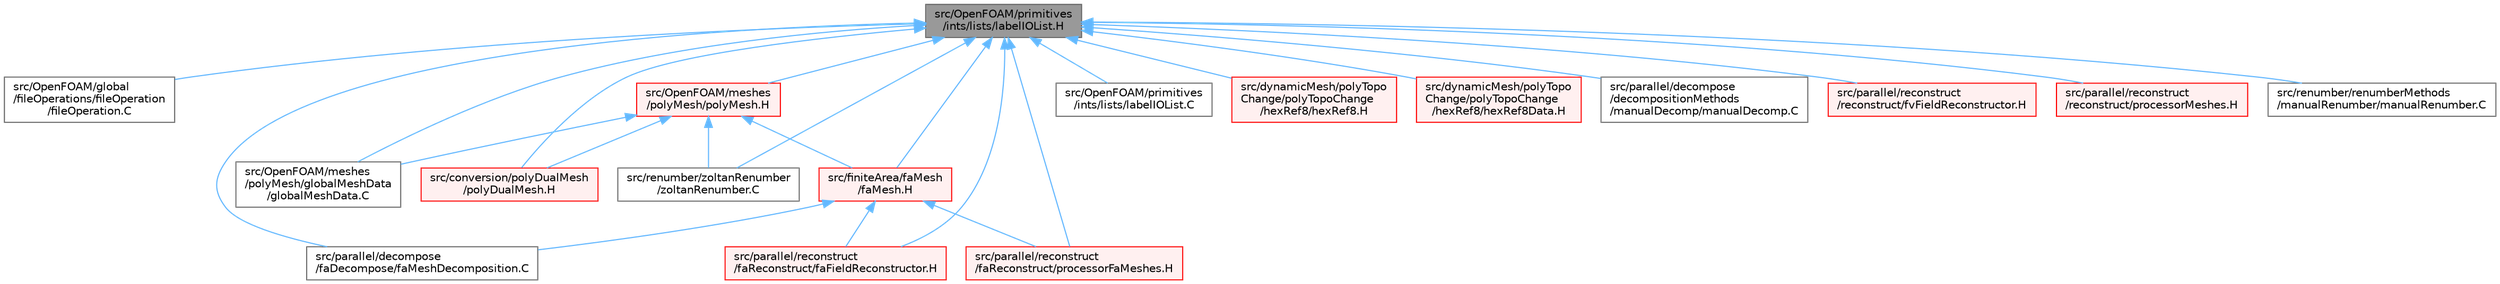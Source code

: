 digraph "src/OpenFOAM/primitives/ints/lists/labelIOList.H"
{
 // LATEX_PDF_SIZE
  bgcolor="transparent";
  edge [fontname=Helvetica,fontsize=10,labelfontname=Helvetica,labelfontsize=10];
  node [fontname=Helvetica,fontsize=10,shape=box,height=0.2,width=0.4];
  Node1 [id="Node000001",label="src/OpenFOAM/primitives\l/ints/lists/labelIOList.H",height=0.2,width=0.4,color="gray40", fillcolor="grey60", style="filled", fontcolor="black",tooltip=" "];
  Node1 -> Node2 [id="edge1_Node000001_Node000002",dir="back",color="steelblue1",style="solid",tooltip=" "];
  Node2 [id="Node000002",label="src/OpenFOAM/global\l/fileOperations/fileOperation\l/fileOperation.C",height=0.2,width=0.4,color="grey40", fillcolor="white", style="filled",URL="$fileOperation_8C.html",tooltip=" "];
  Node1 -> Node3 [id="edge2_Node000001_Node000003",dir="back",color="steelblue1",style="solid",tooltip=" "];
  Node3 [id="Node000003",label="src/OpenFOAM/meshes\l/polyMesh/globalMeshData\l/globalMeshData.C",height=0.2,width=0.4,color="grey40", fillcolor="white", style="filled",URL="$globalMeshData_8C.html",tooltip=" "];
  Node1 -> Node4 [id="edge3_Node000001_Node000004",dir="back",color="steelblue1",style="solid",tooltip=" "];
  Node4 [id="Node000004",label="src/OpenFOAM/meshes\l/polyMesh/polyMesh.H",height=0.2,width=0.4,color="red", fillcolor="#FFF0F0", style="filled",URL="$polyMesh_8H.html",tooltip=" "];
  Node4 -> Node3 [id="edge4_Node000004_Node000003",dir="back",color="steelblue1",style="solid",tooltip=" "];
  Node4 -> Node985 [id="edge5_Node000004_Node000985",dir="back",color="steelblue1",style="solid",tooltip=" "];
  Node985 [id="Node000985",label="src/conversion/polyDualMesh\l/polyDualMesh.H",height=0.2,width=0.4,color="red", fillcolor="#FFF0F0", style="filled",URL="$polyDualMesh_8H.html",tooltip=" "];
  Node4 -> Node1090 [id="edge6_Node000004_Node001090",dir="back",color="steelblue1",style="solid",tooltip=" "];
  Node1090 [id="Node001090",label="src/finiteArea/faMesh\l/faMesh.H",height=0.2,width=0.4,color="red", fillcolor="#FFF0F0", style="filled",URL="$faMesh_8H.html",tooltip=" "];
  Node1090 -> Node1360 [id="edge7_Node001090_Node001360",dir="back",color="steelblue1",style="solid",tooltip=" "];
  Node1360 [id="Node001360",label="src/parallel/decompose\l/faDecompose/faMeshDecomposition.C",height=0.2,width=0.4,color="grey40", fillcolor="white", style="filled",URL="$faMeshDecomposition_8C.html",tooltip=" "];
  Node1090 -> Node1362 [id="edge8_Node001090_Node001362",dir="back",color="steelblue1",style="solid",tooltip=" "];
  Node1362 [id="Node001362",label="src/parallel/reconstruct\l/faReconstruct/faFieldReconstructor.H",height=0.2,width=0.4,color="red", fillcolor="#FFF0F0", style="filled",URL="$faFieldReconstructor_8H.html",tooltip=" "];
  Node1090 -> Node1366 [id="edge9_Node001090_Node001366",dir="back",color="steelblue1",style="solid",tooltip=" "];
  Node1366 [id="Node001366",label="src/parallel/reconstruct\l/faReconstruct/processorFaMeshes.H",height=0.2,width=0.4,color="red", fillcolor="#FFF0F0", style="filled",URL="$processorFaMeshes_8H.html",tooltip=" "];
  Node4 -> Node3724 [id="edge10_Node000004_Node003724",dir="back",color="steelblue1",style="solid",tooltip=" "];
  Node3724 [id="Node003724",label="src/renumber/zoltanRenumber\l/zoltanRenumber.C",height=0.2,width=0.4,color="grey40", fillcolor="white", style="filled",URL="$zoltanRenumber_8C.html",tooltip=" "];
  Node1 -> Node3750 [id="edge11_Node000001_Node003750",dir="back",color="steelblue1",style="solid",tooltip=" "];
  Node3750 [id="Node003750",label="src/OpenFOAM/primitives\l/ints/lists/labelIOList.C",height=0.2,width=0.4,color="grey40", fillcolor="white", style="filled",URL="$labelIOList_8C.html",tooltip=" "];
  Node1 -> Node985 [id="edge12_Node000001_Node000985",dir="back",color="steelblue1",style="solid",tooltip=" "];
  Node1 -> Node3751 [id="edge13_Node000001_Node003751",dir="back",color="steelblue1",style="solid",tooltip=" "];
  Node3751 [id="Node003751",label="src/dynamicMesh/polyTopo\lChange/polyTopoChange\l/hexRef8/hexRef8.H",height=0.2,width=0.4,color="red", fillcolor="#FFF0F0", style="filled",URL="$hexRef8_8H.html",tooltip=" "];
  Node1 -> Node3761 [id="edge14_Node000001_Node003761",dir="back",color="steelblue1",style="solid",tooltip=" "];
  Node3761 [id="Node003761",label="src/dynamicMesh/polyTopo\lChange/polyTopoChange\l/hexRef8/hexRef8Data.H",height=0.2,width=0.4,color="red", fillcolor="#FFF0F0", style="filled",URL="$hexRef8Data_8H.html",tooltip=" "];
  Node1 -> Node1090 [id="edge15_Node000001_Node001090",dir="back",color="steelblue1",style="solid",tooltip=" "];
  Node1 -> Node3689 [id="edge16_Node000001_Node003689",dir="back",color="steelblue1",style="solid",tooltip=" "];
  Node3689 [id="Node003689",label="src/parallel/decompose\l/decompositionMethods\l/manualDecomp/manualDecomp.C",height=0.2,width=0.4,color="grey40", fillcolor="white", style="filled",URL="$manualDecomp_8C.html",tooltip=" "];
  Node1 -> Node1360 [id="edge17_Node000001_Node001360",dir="back",color="steelblue1",style="solid",tooltip=" "];
  Node1 -> Node1362 [id="edge18_Node000001_Node001362",dir="back",color="steelblue1",style="solid",tooltip=" "];
  Node1 -> Node1366 [id="edge19_Node000001_Node001366",dir="back",color="steelblue1",style="solid",tooltip=" "];
  Node1 -> Node3443 [id="edge20_Node000001_Node003443",dir="back",color="steelblue1",style="solid",tooltip=" "];
  Node3443 [id="Node003443",label="src/parallel/reconstruct\l/reconstruct/fvFieldReconstructor.H",height=0.2,width=0.4,color="red", fillcolor="#FFF0F0", style="filled",URL="$fvFieldReconstructor_8H.html",tooltip=" "];
  Node1 -> Node3446 [id="edge21_Node000001_Node003446",dir="back",color="steelblue1",style="solid",tooltip=" "];
  Node3446 [id="Node003446",label="src/parallel/reconstruct\l/reconstruct/processorMeshes.H",height=0.2,width=0.4,color="red", fillcolor="#FFF0F0", style="filled",URL="$processorMeshes_8H.html",tooltip=" "];
  Node1 -> Node3718 [id="edge22_Node000001_Node003718",dir="back",color="steelblue1",style="solid",tooltip=" "];
  Node3718 [id="Node003718",label="src/renumber/renumberMethods\l/manualRenumber/manualRenumber.C",height=0.2,width=0.4,color="grey40", fillcolor="white", style="filled",URL="$manualRenumber_8C.html",tooltip=" "];
  Node1 -> Node3724 [id="edge23_Node000001_Node003724",dir="back",color="steelblue1",style="solid",tooltip=" "];
}
